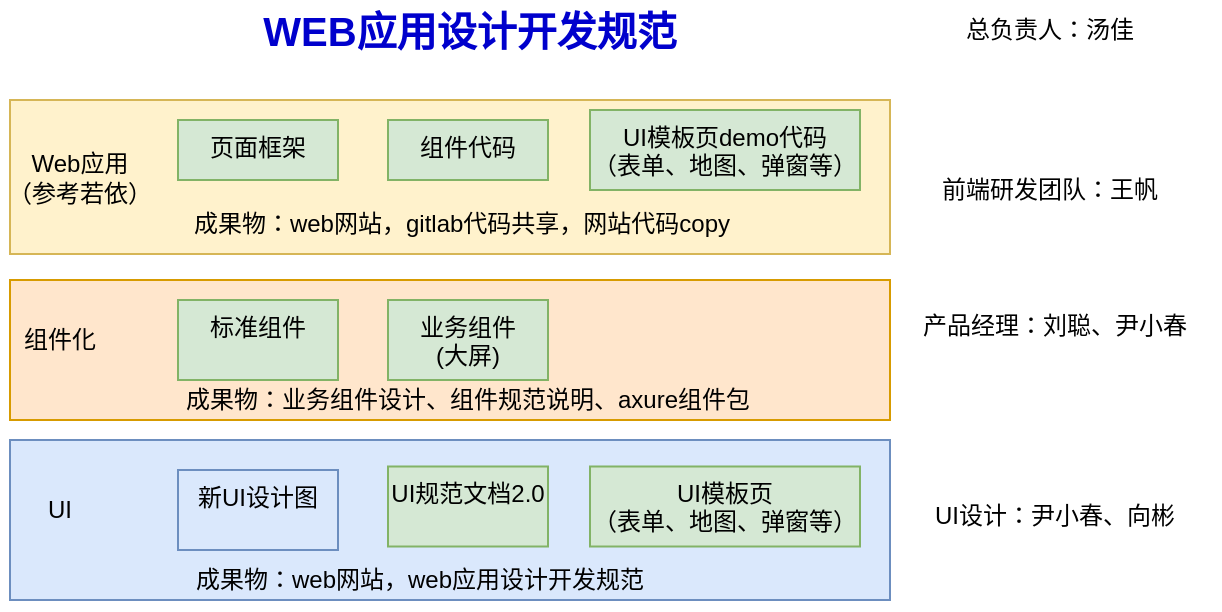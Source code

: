 <mxfile version="24.3.0" type="github">
  <diagram name="UI及组件化" id="z0EhWLpogA51Fq5rZ20b">
    <mxGraphModel dx="1434" dy="705" grid="1" gridSize="10" guides="1" tooltips="1" connect="1" arrows="1" fold="1" page="1" pageScale="1" pageWidth="827" pageHeight="1169" math="0" shadow="0">
      <root>
        <mxCell id="0" />
        <mxCell id="1" parent="0" />
        <mxCell id="tG885CDq0jZlOQL7Jjer-1" value="" style="rounded=0;whiteSpace=wrap;html=1;fillColor=#fff2cc;strokeColor=#d6b656;" vertex="1" parent="1">
          <mxGeometry x="40" y="170" width="440" height="77" as="geometry" />
        </mxCell>
        <mxCell id="tG885CDq0jZlOQL7Jjer-3" value="" style="rounded=0;whiteSpace=wrap;html=1;fillColor=#ffe6cc;strokeColor=#d79b00;" vertex="1" parent="1">
          <mxGeometry x="40" y="260" width="440" height="70" as="geometry" />
        </mxCell>
        <mxCell id="tG885CDq0jZlOQL7Jjer-4" value="" style="rounded=0;whiteSpace=wrap;html=1;fillColor=#dae8fc;strokeColor=#6c8ebf;" vertex="1" parent="1">
          <mxGeometry x="40" y="340" width="440" height="80" as="geometry" />
        </mxCell>
        <mxCell id="tG885CDq0jZlOQL7Jjer-5" value="UI" style="text;html=1;align=center;verticalAlign=middle;whiteSpace=wrap;rounded=0;" vertex="1" parent="1">
          <mxGeometry x="40" y="360" width="50" height="30" as="geometry" />
        </mxCell>
        <mxCell id="tG885CDq0jZlOQL7Jjer-6" value="&lt;span style=&quot;color: rgb(0, 0, 0); font-family: Helvetica; font-size: 12px; font-style: normal; font-variant-ligatures: normal; font-variant-caps: normal; font-weight: 400; letter-spacing: normal; orphans: 2; text-indent: 0px; text-transform: none; widows: 2; word-spacing: 0px; -webkit-text-stroke-width: 0px; white-space: normal; text-decoration-thickness: initial; text-decoration-style: initial; text-decoration-color: initial; float: none; display: inline !important;&quot;&gt;UI规范文档2.0&lt;/span&gt;" style="text;whiteSpace=wrap;html=1;fillColor=#d5e8d4;strokeColor=#82b366;labelBackgroundColor=none;align=center;" vertex="1" parent="1">
          <mxGeometry x="229" y="353.25" width="80" height="40" as="geometry" />
        </mxCell>
        <mxCell id="tG885CDq0jZlOQL7Jjer-7" value="&lt;span style=&quot;font-family: Helvetica; font-size: 12px; font-style: normal; font-variant-ligatures: normal; font-variant-caps: normal; font-weight: 400; letter-spacing: normal; orphans: 2; text-indent: 0px; text-transform: none; widows: 2; word-spacing: 0px; -webkit-text-stroke-width: 0px; white-space: normal; text-decoration-thickness: initial; text-decoration-style: initial; text-decoration-color: initial; float: none; display: inline !important;&quot;&gt;新UI设计图&lt;/span&gt;" style="text;whiteSpace=wrap;html=1;fillColor=#dae8fc;strokeColor=#6c8ebf;fontColor=default;labelBackgroundColor=none;align=center;" vertex="1" parent="1">
          <mxGeometry x="124" y="355" width="80" height="40" as="geometry" />
        </mxCell>
        <mxCell id="tG885CDq0jZlOQL7Jjer-8" value="&lt;span style=&quot;color: rgb(0, 0, 0); font-family: Helvetica; font-size: 12px; font-style: normal; font-variant-ligatures: normal; font-variant-caps: normal; font-weight: 400; letter-spacing: normal; orphans: 2; text-indent: 0px; text-transform: none; widows: 2; word-spacing: 0px; -webkit-text-stroke-width: 0px; white-space: normal; text-decoration-thickness: initial; text-decoration-style: initial; text-decoration-color: initial; float: none; display: inline !important;&quot;&gt;UI模板页&lt;/span&gt;&lt;div&gt;&lt;span style=&quot;color: rgb(0, 0, 0); font-family: Helvetica; font-size: 12px; font-style: normal; font-variant-ligatures: normal; font-variant-caps: normal; font-weight: 400; letter-spacing: normal; orphans: 2; text-indent: 0px; text-transform: none; widows: 2; word-spacing: 0px; -webkit-text-stroke-width: 0px; white-space: normal; text-decoration-thickness: initial; text-decoration-style: initial; text-decoration-color: initial; float: none; display: inline !important;&quot;&gt;（表单、地图、弹窗等）&lt;/span&gt;&lt;/div&gt;" style="text;whiteSpace=wrap;html=1;fillColor=#d5e8d4;strokeColor=#82b366;labelBackgroundColor=none;align=center;" vertex="1" parent="1">
          <mxGeometry x="330" y="353.25" width="135" height="40" as="geometry" />
        </mxCell>
        <mxCell id="tG885CDq0jZlOQL7Jjer-9" value="组件化" style="text;html=1;align=center;verticalAlign=middle;whiteSpace=wrap;rounded=0;" vertex="1" parent="1">
          <mxGeometry x="40" y="275" width="50" height="30" as="geometry" />
        </mxCell>
        <mxCell id="tG885CDq0jZlOQL7Jjer-10" value="&lt;div style=&quot;&quot;&gt;&lt;span style=&quot;background-color: initial;&quot;&gt;标准组件&lt;/span&gt;&lt;/div&gt;" style="text;whiteSpace=wrap;html=1;fillColor=#d5e8d4;strokeColor=#82b366;labelBackgroundColor=none;align=center;" vertex="1" parent="1">
          <mxGeometry x="124" y="270" width="80" height="40" as="geometry" />
        </mxCell>
        <mxCell id="tG885CDq0jZlOQL7Jjer-11" value="&lt;div style=&quot;&quot;&gt;&lt;span style=&quot;background-color: initial;&quot;&gt;业务组件&lt;/span&gt;&lt;/div&gt;&lt;div style=&quot;&quot;&gt;&lt;span style=&quot;background-color: initial;&quot;&gt;(大屏)&lt;/span&gt;&lt;/div&gt;" style="text;whiteSpace=wrap;html=1;fillColor=#d5e8d4;strokeColor=#82b366;labelBackgroundColor=none;align=center;" vertex="1" parent="1">
          <mxGeometry x="229" y="270" width="80" height="40" as="geometry" />
        </mxCell>
        <mxCell id="tG885CDq0jZlOQL7Jjer-12" value="Web应用&lt;div&gt;（参考若依）&lt;/div&gt;" style="text;html=1;align=center;verticalAlign=middle;whiteSpace=wrap;rounded=0;" vertex="1" parent="1">
          <mxGeometry x="35" y="193.5" width="80" height="30" as="geometry" />
        </mxCell>
        <mxCell id="tG885CDq0jZlOQL7Jjer-13" value="WEB应用设计开发规范" style="text;html=1;align=center;verticalAlign=middle;whiteSpace=wrap;rounded=0;fontSize=20;fontStyle=1;fontColor=#0000CC;" vertex="1" parent="1">
          <mxGeometry x="50" y="120" width="440" height="30" as="geometry" />
        </mxCell>
        <mxCell id="tG885CDq0jZlOQL7Jjer-14" value="&lt;div style=&quot;&quot;&gt;页面框架&lt;/div&gt;" style="text;whiteSpace=wrap;html=1;fillColor=#d5e8d4;strokeColor=#82b366;labelBackgroundColor=none;align=center;" vertex="1" parent="1">
          <mxGeometry x="124" y="180" width="80" height="30" as="geometry" />
        </mxCell>
        <mxCell id="tG885CDq0jZlOQL7Jjer-16" value="组件代码" style="text;whiteSpace=wrap;html=1;fillColor=#d5e8d4;strokeColor=#82b366;labelBackgroundColor=none;align=center;" vertex="1" parent="1">
          <mxGeometry x="229" y="180" width="80" height="30" as="geometry" />
        </mxCell>
        <mxCell id="tG885CDq0jZlOQL7Jjer-17" value="前端研发团队：王帆" style="text;html=1;align=center;verticalAlign=middle;whiteSpace=wrap;rounded=0;" vertex="1" parent="1">
          <mxGeometry x="480" y="200" width="160" height="30" as="geometry" />
        </mxCell>
        <mxCell id="tG885CDq0jZlOQL7Jjer-18" value="产品经理：刘聪、尹小春" style="text;html=1;align=center;verticalAlign=middle;whiteSpace=wrap;rounded=0;" vertex="1" parent="1">
          <mxGeometry x="480" y="268.25" width="165" height="30" as="geometry" />
        </mxCell>
        <mxCell id="tG885CDq0jZlOQL7Jjer-19" value="UI设计：尹小春、向彬" style="text;html=1;align=center;verticalAlign=middle;whiteSpace=wrap;rounded=0;" vertex="1" parent="1">
          <mxGeometry x="480" y="363.25" width="165" height="30" as="geometry" />
        </mxCell>
        <mxCell id="tG885CDq0jZlOQL7Jjer-21" value="成果物：web网站，gitlab代码共享，网站代码copy" style="text;html=1;align=center;verticalAlign=middle;whiteSpace=wrap;rounded=0;" vertex="1" parent="1">
          <mxGeometry x="111" y="217" width="310" height="30" as="geometry" />
        </mxCell>
        <mxCell id="tG885CDq0jZlOQL7Jjer-22" value="成果物：业务组件设计、组件规范说明、axure组件包" style="text;html=1;align=center;verticalAlign=middle;whiteSpace=wrap;rounded=0;" vertex="1" parent="1">
          <mxGeometry x="111" y="305" width="316" height="30" as="geometry" />
        </mxCell>
        <mxCell id="tG885CDq0jZlOQL7Jjer-23" value="&lt;span style=&quot;color: rgb(0, 0, 0); font-family: Helvetica; font-size: 12px; font-style: normal; font-variant-ligatures: normal; font-variant-caps: normal; font-weight: 400; letter-spacing: normal; orphans: 2; text-indent: 0px; text-transform: none; widows: 2; word-spacing: 0px; -webkit-text-stroke-width: 0px; white-space: normal; text-decoration-thickness: initial; text-decoration-style: initial; text-decoration-color: initial; float: none; display: inline !important;&quot;&gt;UI模板页demo代码&lt;/span&gt;&lt;div&gt;&lt;span style=&quot;color: rgb(0, 0, 0); font-family: Helvetica; font-size: 12px; font-style: normal; font-variant-ligatures: normal; font-variant-caps: normal; font-weight: 400; letter-spacing: normal; orphans: 2; text-indent: 0px; text-transform: none; widows: 2; word-spacing: 0px; -webkit-text-stroke-width: 0px; white-space: normal; text-decoration-thickness: initial; text-decoration-style: initial; text-decoration-color: initial; float: none; display: inline !important;&quot;&gt;（表单、地图、弹窗等）&lt;/span&gt;&lt;/div&gt;" style="text;whiteSpace=wrap;html=1;fillColor=#d5e8d4;strokeColor=#82b366;labelBackgroundColor=none;align=center;" vertex="1" parent="1">
          <mxGeometry x="330" y="175" width="135" height="40" as="geometry" />
        </mxCell>
        <mxCell id="tG885CDq0jZlOQL7Jjer-24" value="成果物：web网站，web应用设计开发规范" style="text;html=1;align=center;verticalAlign=middle;whiteSpace=wrap;rounded=0;" vertex="1" parent="1">
          <mxGeometry x="100" y="395" width="290" height="30" as="geometry" />
        </mxCell>
        <mxCell id="tG885CDq0jZlOQL7Jjer-26" value="总负责人：汤佳" style="text;html=1;align=center;verticalAlign=middle;whiteSpace=wrap;rounded=0;" vertex="1" parent="1">
          <mxGeometry x="480" y="120" width="160" height="30" as="geometry" />
        </mxCell>
      </root>
    </mxGraphModel>
  </diagram>
</mxfile>
